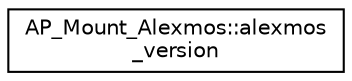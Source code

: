 digraph "Graphical Class Hierarchy"
{
 // INTERACTIVE_SVG=YES
  edge [fontname="Helvetica",fontsize="10",labelfontname="Helvetica",labelfontsize="10"];
  node [fontname="Helvetica",fontsize="10",shape=record];
  rankdir="LR";
  Node1 [label="AP_Mount_Alexmos::alexmos\l_version",height=0.2,width=0.4,color="black", fillcolor="white", style="filled",URL="$structAP__Mount__Alexmos_1_1alexmos__version.html"];
}
